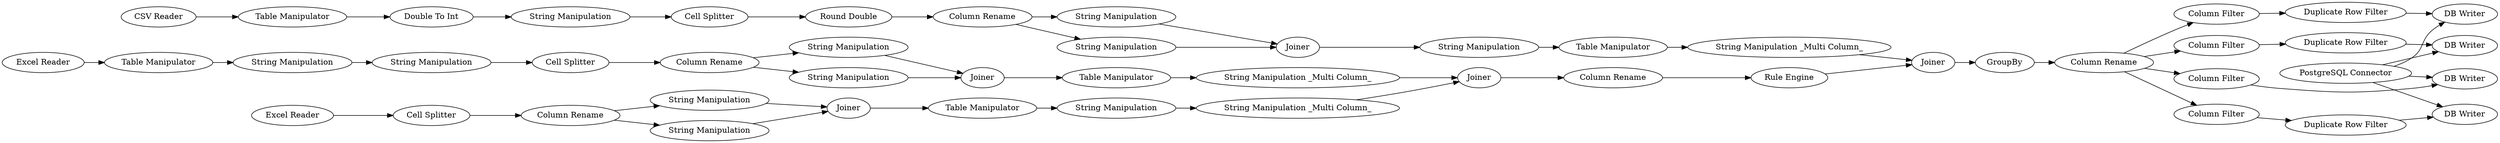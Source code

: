 digraph {
	"6053895615218343064_24" [label="Table Manipulator"]
	"-7768806332945924744_61" [label="Column Filter"]
	"4972592297510348818_33" [label="String Manipulation"]
	"-7768806332945924744_60" [label="Column Filter"]
	"4972592297510348818_8" [label="Cell Splitter"]
	"4972592297510348818_15" [label=Joiner]
	"4972592297510348818_39" [label="String Manipulation _Multi Column_"]
	"-7768806332945924744_51" [label="DB Writer"]
	"4972592297510348818_3" [label="Excel Reader"]
	"4972592297510348818_1" [label="Excel Reader"]
	"4972592297510348818_30" [label=Joiner]
	"-7768806332945924744_32" [label=Joiner]
	"6053895615218343064_42" [label="Round Double"]
	"-7768806332945924744_53" [label="DB Writer"]
	"6053895615218343064_35" [label="String Manipulation"]
	"4972592297510348818_14" [label="String Manipulation"]
	"4972592297510348818_20" [label="String Manipulation"]
	"6053895615218343064_34" [label="Double To Int"]
	"6053895615218343064_27" [label="String Manipulation"]
	"-7768806332945924744_52" [label="DB Writer"]
	"-7768806332945924744_44" [label=GroupBy]
	"-7768806332945924744_56" [label="Duplicate Row Filter"]
	"6053895615218343064_36" [label="String Manipulation _Multi Column_"]
	"4972592297510348818_40" [label="String Manipulation _Multi Column_"]
	"-7768806332945924744_63" [label="Duplicate Row Filter"]
	"4972592297510348818_22" [label="Column Rename"]
	"6053895615218343064_2" [label="CSV Reader"]
	"6053895615218343064_23" [label="String Manipulation"]
	"-7768806332945924744_62" [label="Column Filter"]
	"4972592297510348818_21" [label="Table Manipulator"]
	"4972592297510348818_16" [label="Table Manipulator"]
	"-7768806332945924744_50" [label="DB Writer"]
	"6053895615218343064_28" [label="Table Manipulator"]
	"4972592297510348818_47" [label="Column Rename"]
	"6053895615218343064_41" [label="String Manipulation"]
	"6053895615218343064_26" [label="Cell Splitter"]
	"-7768806332945924744_64" [label="Column Filter"]
	"6053895615218343064_29" [label="Column Rename"]
	"4972592297510348818_17" [label=Joiner]
	"4972592297510348818_18" [label="Cell Splitter"]
	"4972592297510348818_9" [label="Column Rename"]
	"4972592297510348818_46" [label="Rule Engine"]
	"6053895615218343064_25" [label=Joiner]
	"-7768806332945924744_49" [label="Column Rename"]
	"-7768806332945924744_59" [label="Duplicate Row Filter"]
	"4972592297510348818_48" [label="String Manipulation"]
	"4972592297510348818_6" [label="Table Manipulator"]
	"4972592297510348818_12" [label="String Manipulation"]
	"4972592297510348818_19" [label="String Manipulation"]
	"4972592297510348818_31" [label="String Manipulation"]
	"-7768806332945924744_5" [label="PostgreSQL Connector"]
	"-7768806332945924744_5" -> "-7768806332945924744_51"
	"4972592297510348818_48" -> "4972592297510348818_39"
	"6053895615218343064_2" -> "6053895615218343064_24"
	"6053895615218343064_27" -> "6053895615218343064_25"
	"4972592297510348818_40" -> "4972592297510348818_30"
	"4972592297510348818_9" -> "4972592297510348818_12"
	"4972592297510348818_20" -> "4972592297510348818_17"
	"6053895615218343064_29" -> "6053895615218343064_27"
	"4972592297510348818_1" -> "4972592297510348818_6"
	"6053895615218343064_26" -> "6053895615218343064_42"
	"4972592297510348818_9" -> "4972592297510348818_14"
	"-7768806332945924744_49" -> "-7768806332945924744_62"
	"6053895615218343064_28" -> "6053895615218343064_36"
	"-7768806332945924744_59" -> "-7768806332945924744_52"
	"4972592297510348818_46" -> "-7768806332945924744_32"
	"-7768806332945924744_62" -> "-7768806332945924744_63"
	"4972592297510348818_22" -> "4972592297510348818_20"
	"4972592297510348818_21" -> "4972592297510348818_48"
	"-7768806332945924744_49" -> "-7768806332945924744_60"
	"-7768806332945924744_64" -> "-7768806332945924744_53"
	"6053895615218343064_29" -> "6053895615218343064_23"
	"6053895615218343064_23" -> "6053895615218343064_25"
	"-7768806332945924744_32" -> "-7768806332945924744_44"
	"4972592297510348818_39" -> "4972592297510348818_30"
	"-7768806332945924744_49" -> "-7768806332945924744_64"
	"4972592297510348818_8" -> "4972592297510348818_9"
	"4972592297510348818_33" -> "4972592297510348818_8"
	"4972592297510348818_19" -> "4972592297510348818_17"
	"4972592297510348818_12" -> "4972592297510348818_15"
	"4972592297510348818_6" -> "4972592297510348818_31"
	"4972592297510348818_47" -> "4972592297510348818_46"
	"4972592297510348818_14" -> "4972592297510348818_15"
	"-7768806332945924744_61" -> "-7768806332945924744_56"
	"4972592297510348818_16" -> "4972592297510348818_40"
	"6053895615218343064_36" -> "-7768806332945924744_32"
	"4972592297510348818_22" -> "4972592297510348818_19"
	"6053895615218343064_42" -> "6053895615218343064_29"
	"6053895615218343064_41" -> "6053895615218343064_26"
	"-7768806332945924744_49" -> "-7768806332945924744_61"
	"4972592297510348818_3" -> "4972592297510348818_18"
	"4972592297510348818_17" -> "4972592297510348818_21"
	"6053895615218343064_34" -> "6053895615218343064_41"
	"6053895615218343064_35" -> "6053895615218343064_28"
	"-7768806332945924744_63" -> "-7768806332945924744_51"
	"-7768806332945924744_5" -> "-7768806332945924744_50"
	"6053895615218343064_25" -> "6053895615218343064_35"
	"-7768806332945924744_56" -> "-7768806332945924744_50"
	"4972592297510348818_31" -> "4972592297510348818_33"
	"-7768806332945924744_60" -> "-7768806332945924744_59"
	"4972592297510348818_18" -> "4972592297510348818_22"
	"-7768806332945924744_5" -> "-7768806332945924744_53"
	"6053895615218343064_24" -> "6053895615218343064_34"
	"-7768806332945924744_5" -> "-7768806332945924744_52"
	"4972592297510348818_30" -> "4972592297510348818_47"
	"-7768806332945924744_44" -> "-7768806332945924744_49"
	"4972592297510348818_15" -> "4972592297510348818_16"
	rankdir=LR
}
